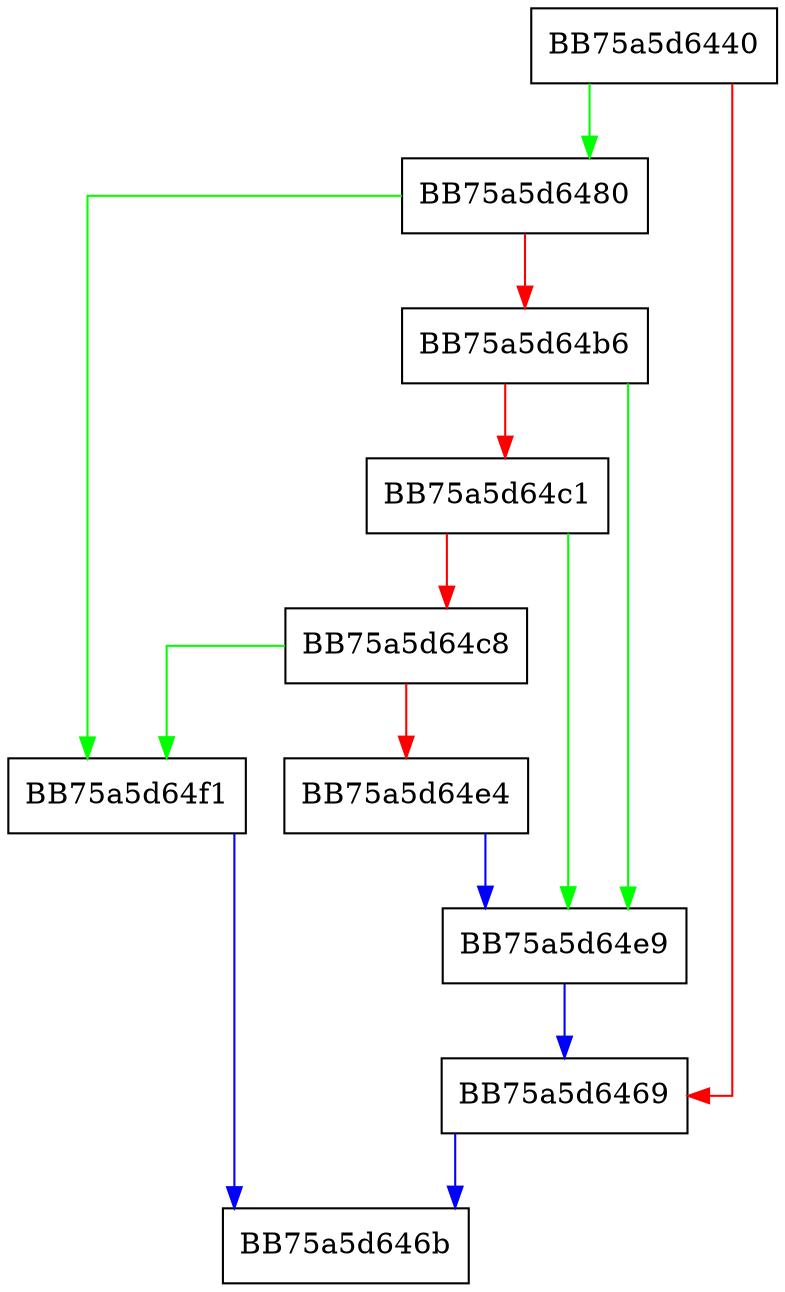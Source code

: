digraph getLocal {
  node [shape="box"];
  graph [splines=ortho];
  BB75a5d6440 -> BB75a5d6480 [color="green"];
  BB75a5d6440 -> BB75a5d6469 [color="red"];
  BB75a5d6469 -> BB75a5d646b [color="blue"];
  BB75a5d6480 -> BB75a5d64f1 [color="green"];
  BB75a5d6480 -> BB75a5d64b6 [color="red"];
  BB75a5d64b6 -> BB75a5d64e9 [color="green"];
  BB75a5d64b6 -> BB75a5d64c1 [color="red"];
  BB75a5d64c1 -> BB75a5d64e9 [color="green"];
  BB75a5d64c1 -> BB75a5d64c8 [color="red"];
  BB75a5d64c8 -> BB75a5d64f1 [color="green"];
  BB75a5d64c8 -> BB75a5d64e4 [color="red"];
  BB75a5d64e4 -> BB75a5d64e9 [color="blue"];
  BB75a5d64e9 -> BB75a5d6469 [color="blue"];
  BB75a5d64f1 -> BB75a5d646b [color="blue"];
}
